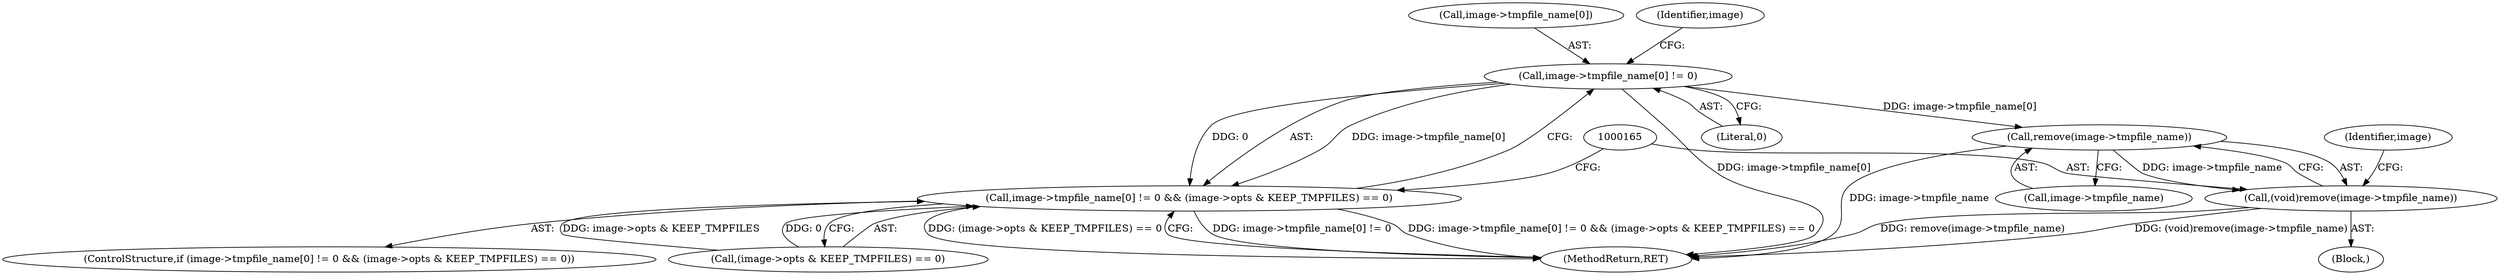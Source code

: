digraph "0_Android_9d4853418ab2f754c2b63e091c29c5529b8b86ca_28@array" {
"1000149" [label="(Call,image->tmpfile_name[0] != 0)"];
"1000148" [label="(Call,image->tmpfile_name[0] != 0 && (image->opts & KEEP_TMPFILES) == 0)"];
"1000166" [label="(Call,remove(image->tmpfile_name))"];
"1000164" [label="(Call,(void)remove(image->tmpfile_name))"];
"1000166" [label="(Call,remove(image->tmpfile_name))"];
"1000148" [label="(Call,image->tmpfile_name[0] != 0 && (image->opts & KEEP_TMPFILES) == 0)"];
"1000155" [label="(Literal,0)"];
"1000177" [label="(MethodReturn,RET)"];
"1000150" [label="(Call,image->tmpfile_name[0])"];
"1000164" [label="(Call,(void)remove(image->tmpfile_name))"];
"1000147" [label="(ControlStructure,if (image->tmpfile_name[0] != 0 && (image->opts & KEEP_TMPFILES) == 0))"];
"1000156" [label="(Call,(image->opts & KEEP_TMPFILES) == 0)"];
"1000173" [label="(Identifier,image)"];
"1000159" [label="(Identifier,image)"];
"1000167" [label="(Call,image->tmpfile_name)"];
"1000149" [label="(Call,image->tmpfile_name[0] != 0)"];
"1000163" [label="(Block,)"];
"1000149" -> "1000148"  [label="AST: "];
"1000149" -> "1000155"  [label="CFG: "];
"1000150" -> "1000149"  [label="AST: "];
"1000155" -> "1000149"  [label="AST: "];
"1000159" -> "1000149"  [label="CFG: "];
"1000148" -> "1000149"  [label="CFG: "];
"1000149" -> "1000177"  [label="DDG: image->tmpfile_name[0]"];
"1000149" -> "1000148"  [label="DDG: image->tmpfile_name[0]"];
"1000149" -> "1000148"  [label="DDG: 0"];
"1000149" -> "1000166"  [label="DDG: image->tmpfile_name[0]"];
"1000148" -> "1000147"  [label="AST: "];
"1000148" -> "1000156"  [label="CFG: "];
"1000156" -> "1000148"  [label="AST: "];
"1000165" -> "1000148"  [label="CFG: "];
"1000177" -> "1000148"  [label="CFG: "];
"1000148" -> "1000177"  [label="DDG: image->tmpfile_name[0] != 0"];
"1000148" -> "1000177"  [label="DDG: image->tmpfile_name[0] != 0 && (image->opts & KEEP_TMPFILES) == 0"];
"1000148" -> "1000177"  [label="DDG: (image->opts & KEEP_TMPFILES) == 0"];
"1000156" -> "1000148"  [label="DDG: image->opts & KEEP_TMPFILES"];
"1000156" -> "1000148"  [label="DDG: 0"];
"1000166" -> "1000164"  [label="AST: "];
"1000166" -> "1000167"  [label="CFG: "];
"1000167" -> "1000166"  [label="AST: "];
"1000164" -> "1000166"  [label="CFG: "];
"1000166" -> "1000177"  [label="DDG: image->tmpfile_name"];
"1000166" -> "1000164"  [label="DDG: image->tmpfile_name"];
"1000164" -> "1000163"  [label="AST: "];
"1000165" -> "1000164"  [label="AST: "];
"1000173" -> "1000164"  [label="CFG: "];
"1000164" -> "1000177"  [label="DDG: (void)remove(image->tmpfile_name)"];
"1000164" -> "1000177"  [label="DDG: remove(image->tmpfile_name)"];
}
